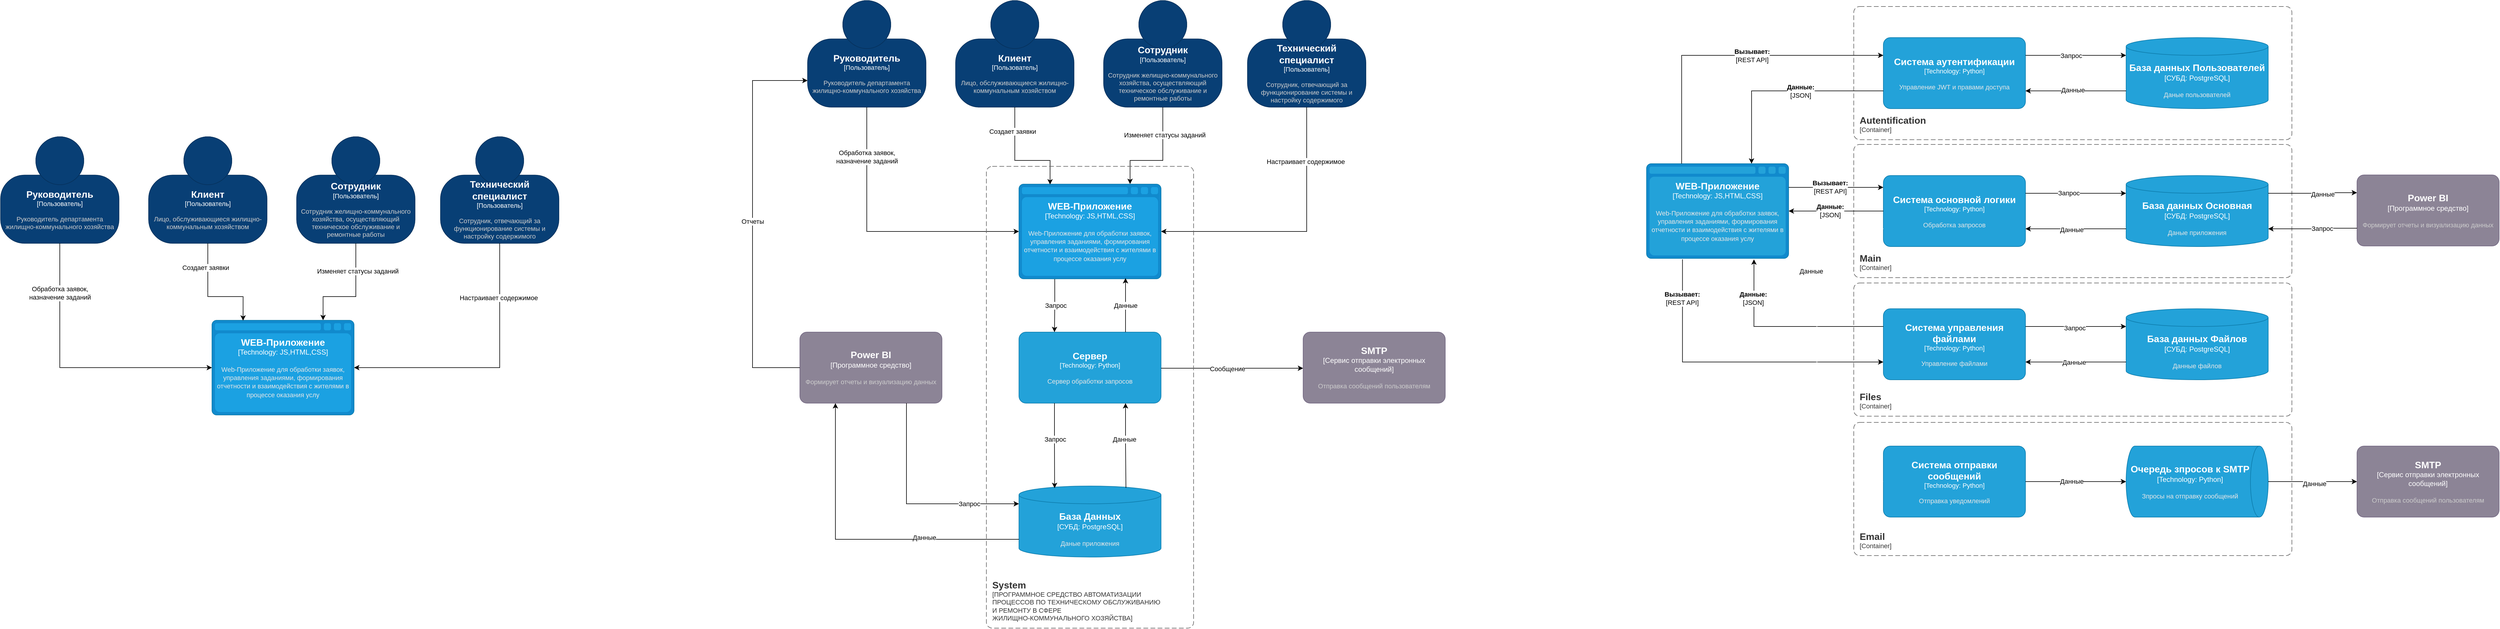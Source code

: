 <mxfile version="28.1.2">
  <diagram name="Страница — 1" id="4g0dmURMCN4IupDgDNnq">
    <mxGraphModel dx="4274" dy="1873" grid="1" gridSize="10" guides="1" tooltips="1" connect="1" arrows="1" fold="1" page="1" pageScale="1" pageWidth="827" pageHeight="1169" math="0" shadow="0">
      <root>
        <mxCell id="0" />
        <mxCell id="1" parent="0" />
        <mxCell id="97r_67RAFMuHjwdIxGZA-103" value="" style="group" parent="1" vertex="1" connectable="0">
          <mxGeometry x="1220" y="80" width="1440" height="927.5" as="geometry" />
        </mxCell>
        <object placeholders="1" c4Name="WEB-Приложение" c4Type="Technology" c4Technology="JS,HTML,CSS" c4Description="Web-Приложение для обработки заявок, управления заданиями, формирования отчетности и взаимодействия с жителями в процессе оказания услу" label="&lt;font style=&quot;font-size: 16px&quot;&gt;&lt;b&gt;%c4Name%&lt;/b&gt;&lt;/font&gt;&lt;div&gt;[%c4Type%:&amp;nbsp;%c4Technology%]&lt;/div&gt;&lt;br&gt;&lt;div&gt;&lt;font style=&quot;font-size: 11px&quot;&gt;&lt;font color=&quot;#E6E6E6&quot;&gt;%c4Description%&lt;/font&gt;&lt;/div&gt;" id="97r_67RAFMuHjwdIxGZA-47">
          <mxCell style="shape=mxgraph.c4.webBrowserContainer2;whiteSpace=wrap;html=1;boundedLbl=1;rounded=0;labelBackgroundColor=none;strokeColor=#118ACD;fillColor=#23A2D9;strokeColor=#118ACD;strokeColor2=#0E7DAD;fontSize=12;fontColor=#ffffff;align=center;metaEdit=1;points=[[0.5,0,0],[1,0.25,0],[1,0.5,0],[1,0.75,0],[0.5,1,0],[0,0.75,0],[0,0.5,0],[0,0.25,0]];resizable=0;" parent="97r_67RAFMuHjwdIxGZA-103" vertex="1">
            <mxGeometry y="265.5" width="240" height="160" as="geometry" />
          </mxCell>
        </object>
        <object placeholders="1" c4Name="База данных Пользователей" c4Type="СУБД" c4Technology="PostgreSQL" c4Description="Даные пользователей" label="&lt;font style=&quot;font-size: 16px&quot;&gt;&lt;b&gt;%c4Name%&lt;/b&gt;&lt;/font&gt;&lt;div&gt;[%c4Type%:&amp;nbsp;%c4Technology%]&lt;/div&gt;&lt;br&gt;&lt;div&gt;&lt;font style=&quot;font-size: 11px&quot;&gt;&lt;font color=&quot;#E6E6E6&quot;&gt;%c4Description%&lt;/font&gt;&lt;/div&gt;" id="97r_67RAFMuHjwdIxGZA-48">
          <mxCell style="shape=cylinder3;size=15;whiteSpace=wrap;html=1;boundedLbl=1;rounded=0;labelBackgroundColor=none;fillColor=#23A2D9;fontSize=12;fontColor=#ffffff;align=center;strokeColor=#0E7DAD;metaEdit=1;points=[[0.5,0,0],[1,0.25,0],[1,0.5,0],[1,0.75,0],[0.5,1,0],[0,0.75,0],[0,0.5,0],[0,0.25,0]];resizable=0;" parent="97r_67RAFMuHjwdIxGZA-103" vertex="1">
            <mxGeometry x="810" y="52.5" width="240" height="120" as="geometry" />
          </mxCell>
        </object>
        <object placeholders="1" c4Name="База данных Основная" c4Type="СУБД" c4Technology="PostgreSQL" c4Description="Даные приложения" label="&lt;font style=&quot;font-size: 16px&quot;&gt;&lt;b&gt;%c4Name%&lt;/b&gt;&lt;/font&gt;&lt;div&gt;[%c4Type%:&amp;nbsp;%c4Technology%]&lt;/div&gt;&lt;br&gt;&lt;div&gt;&lt;font style=&quot;font-size: 11px&quot;&gt;&lt;font color=&quot;#E6E6E6&quot;&gt;%c4Description%&lt;/font&gt;&lt;/div&gt;" id="97r_67RAFMuHjwdIxGZA-49">
          <mxCell style="shape=cylinder3;size=15;whiteSpace=wrap;html=1;boundedLbl=1;rounded=0;labelBackgroundColor=none;fillColor=#23A2D9;fontSize=12;fontColor=#ffffff;align=center;strokeColor=#0E7DAD;metaEdit=1;points=[[0.5,0,0],[1,0.25,0],[1,0.5,0],[1,0.75,0],[0.5,1,0],[0,0.75,0],[0,0.5,0],[0,0.25,0]];resizable=0;" parent="97r_67RAFMuHjwdIxGZA-103" vertex="1">
            <mxGeometry x="810" y="285.5" width="240" height="120" as="geometry" />
          </mxCell>
        </object>
        <object placeholders="1" c4Name="База данных Файлов" c4Type="СУБД" c4Technology="PostgreSQL" c4Description="Данные файлов" label="&lt;font style=&quot;font-size: 16px&quot;&gt;&lt;b&gt;%c4Name%&lt;/b&gt;&lt;/font&gt;&lt;div&gt;[%c4Type%:&amp;nbsp;%c4Technology%]&lt;/div&gt;&lt;br&gt;&lt;div&gt;&lt;font style=&quot;font-size: 11px&quot;&gt;&lt;font color=&quot;#E6E6E6&quot;&gt;%c4Description%&lt;/font&gt;&lt;/div&gt;" id="97r_67RAFMuHjwdIxGZA-50">
          <mxCell style="shape=cylinder3;size=15;whiteSpace=wrap;html=1;boundedLbl=1;rounded=0;labelBackgroundColor=none;fillColor=#23A2D9;fontSize=12;fontColor=#ffffff;align=center;strokeColor=#0E7DAD;metaEdit=1;points=[[0.5,0,0],[1,0.25,0],[1,0.5,0],[1,0.75,0],[0.5,1,0],[0,0.75,0],[0,0.5,0],[0,0.25,0]];resizable=0;" parent="97r_67RAFMuHjwdIxGZA-103" vertex="1">
            <mxGeometry x="810" y="510.5" width="240" height="120" as="geometry" />
          </mxCell>
        </object>
        <object placeholders="1" c4Name="Система основной логики" c4Type="Technology" c4Technology="Python" c4Description="Обработка запросов" label="&lt;font style=&quot;font-size: 16px&quot;&gt;&lt;b&gt;%c4Name%&lt;/b&gt;&lt;/font&gt;&lt;div&gt;[%c4Type%: %c4Technology%]&lt;/div&gt;&lt;br&gt;&lt;div&gt;&lt;font style=&quot;font-size: 11px&quot;&gt;&lt;font color=&quot;#E6E6E6&quot;&gt;%c4Description%&lt;/font&gt;&lt;/div&gt;" id="97r_67RAFMuHjwdIxGZA-51">
          <mxCell style="rounded=1;whiteSpace=wrap;html=1;fontSize=11;labelBackgroundColor=none;fillColor=#23A2D9;fontColor=#ffffff;align=center;arcSize=10;strokeColor=#0E7DAD;metaEdit=1;resizable=0;points=[[0.25,0,0],[0.5,0,0],[0.75,0,0],[1,0.25,0],[1,0.5,0],[1,0.75,0],[0.75,1,0],[0.5,1,0],[0.25,1,0],[0,0.75,0],[0,0.5,0],[0,0.25,0]];" parent="97r_67RAFMuHjwdIxGZA-103" vertex="1">
            <mxGeometry x="400" y="285.5" width="240" height="120" as="geometry" />
          </mxCell>
        </object>
        <object placeholders="1" c4Name="Система отправки сообщений" c4Type="Technology" c4Technology="Python" c4Description="Отправка уведомлений" label="&lt;font style=&quot;font-size: 16px&quot;&gt;&lt;b&gt;%c4Name%&lt;/b&gt;&lt;/font&gt;&lt;div&gt;[%c4Type%: %c4Technology%]&lt;/div&gt;&lt;br&gt;&lt;div&gt;&lt;font style=&quot;font-size: 11px&quot;&gt;&lt;font color=&quot;#E6E6E6&quot;&gt;%c4Description%&lt;/font&gt;&lt;/div&gt;" id="97r_67RAFMuHjwdIxGZA-52">
          <mxCell style="rounded=1;whiteSpace=wrap;html=1;fontSize=11;labelBackgroundColor=none;fillColor=#23A2D9;fontColor=#ffffff;align=center;arcSize=10;strokeColor=#0E7DAD;metaEdit=1;resizable=0;points=[[0.25,0,0],[0.5,0,0],[0.75,0,0],[1,0.25,0],[1,0.5,0],[1,0.75,0],[0.75,1,0],[0.5,1,0],[0.25,1,0],[0,0.75,0],[0,0.5,0],[0,0.25,0]];" parent="97r_67RAFMuHjwdIxGZA-103" vertex="1">
            <mxGeometry x="400" y="742.5" width="240" height="120" as="geometry" />
          </mxCell>
        </object>
        <object placeholders="1" c4Name="Система аутентификации" c4Type="Technology" c4Technology="Python" c4Description="Управление JWT и правами доступа" label="&lt;font style=&quot;font-size: 16px&quot;&gt;&lt;b&gt;%c4Name%&lt;/b&gt;&lt;/font&gt;&lt;div&gt;[%c4Type%: %c4Technology%]&lt;/div&gt;&lt;br&gt;&lt;div&gt;&lt;font style=&quot;font-size: 11px&quot;&gt;&lt;font color=&quot;#E6E6E6&quot;&gt;%c4Description%&lt;/font&gt;&lt;/div&gt;" id="97r_67RAFMuHjwdIxGZA-53">
          <mxCell style="rounded=1;whiteSpace=wrap;html=1;fontSize=11;labelBackgroundColor=none;fillColor=#23A2D9;fontColor=#ffffff;align=center;arcSize=10;strokeColor=#0E7DAD;metaEdit=1;resizable=0;points=[[0.25,0,0],[0.5,0,0],[0.75,0,0],[1,0.25,0],[1,0.5,0],[1,0.75,0],[0.75,1,0],[0.5,1,0],[0.25,1,0],[0,0.75,0],[0,0.5,0],[0,0.25,0]];" parent="97r_67RAFMuHjwdIxGZA-103" vertex="1">
            <mxGeometry x="400" y="52.5" width="240" height="120" as="geometry" />
          </mxCell>
        </object>
        <object placeholders="1" c4Name="Система управления файлами" c4Type="Technology" c4Technology="Python" c4Description="Управление файлами" label="&lt;font style=&quot;font-size: 16px&quot;&gt;&lt;b&gt;%c4Name%&lt;/b&gt;&lt;/font&gt;&lt;div&gt;[%c4Type%: %c4Technology%]&lt;/div&gt;&lt;br&gt;&lt;div&gt;&lt;font style=&quot;font-size: 11px&quot;&gt;&lt;font color=&quot;#E6E6E6&quot;&gt;%c4Description%&lt;/font&gt;&lt;/div&gt;" id="97r_67RAFMuHjwdIxGZA-54">
          <mxCell style="rounded=1;whiteSpace=wrap;html=1;fontSize=11;labelBackgroundColor=none;fillColor=#23A2D9;fontColor=#ffffff;align=center;arcSize=10;strokeColor=#0E7DAD;metaEdit=1;resizable=0;points=[[0.25,0,0],[0.5,0,0],[0.75,0,0],[1,0.25,0],[1,0.5,0],[1,0.75,0],[0.75,1,0],[0.5,1,0],[0.25,1,0],[0,0.75,0],[0,0.5,0],[0,0.25,0]];" parent="97r_67RAFMuHjwdIxGZA-103" vertex="1">
            <mxGeometry x="400" y="510.5" width="240" height="120" as="geometry" />
          </mxCell>
        </object>
        <object placeholders="1" c4Name="Очередь зпросов к SMTP" c4Type="Technology" c4Technology="Python" c4Description="Зпросы на отправку сообщений" label="&lt;font style=&quot;font-size: 16px&quot;&gt;&lt;b&gt;%c4Name%&lt;/b&gt;&lt;/font&gt;&lt;div&gt;[%c4Type%:&amp;nbsp;%c4Technology%]&lt;/div&gt;&lt;br&gt;&lt;div&gt;&lt;font style=&quot;font-size: 11px&quot;&gt;&lt;font color=&quot;#E6E6E6&quot;&gt;%c4Description%&lt;/font&gt;&lt;/div&gt;" id="97r_67RAFMuHjwdIxGZA-55">
          <mxCell style="shape=cylinder3;size=15;direction=south;whiteSpace=wrap;html=1;boundedLbl=1;rounded=0;labelBackgroundColor=none;fillColor=#23A2D9;fontSize=12;fontColor=#ffffff;align=center;strokeColor=#0E7DAD;metaEdit=1;points=[[0.5,0,0],[1,0.25,0],[1,0.5,0],[1,0.75,0],[0.5,1,0],[0,0.75,0],[0,0.5,0],[0,0.25,0]];resizable=0;" parent="97r_67RAFMuHjwdIxGZA-103" vertex="1">
            <mxGeometry x="810" y="742.5" width="240" height="120" as="geometry" />
          </mxCell>
        </object>
        <object placeholders="1" c4Name="SMTP" c4Type="Сервис отправки электронных сообщений" c4Description="Отправка сообщений пользователям" label="&lt;font style=&quot;font-size: 16px&quot;&gt;&lt;b&gt;%c4Name%&lt;/b&gt;&lt;/font&gt;&lt;div&gt;[%c4Type%]&lt;/div&gt;&lt;br&gt;&lt;div&gt;&lt;font style=&quot;font-size: 11px&quot;&gt;&lt;font color=&quot;#cccccc&quot;&gt;%c4Description%&lt;/font&gt;&lt;/div&gt;" id="97r_67RAFMuHjwdIxGZA-56">
          <mxCell style="rounded=1;whiteSpace=wrap;html=1;labelBackgroundColor=none;fillColor=#8C8496;fontColor=#ffffff;align=center;arcSize=10;strokeColor=#736782;metaEdit=1;resizable=0;points=[[0.25,0,0],[0.5,0,0],[0.75,0,0],[1,0.25,0],[1,0.5,0],[1,0.75,0],[0.75,1,0],[0.5,1,0],[0.25,1,0],[0,0.75,0],[0,0.5,0],[0,0.25,0]];" parent="97r_67RAFMuHjwdIxGZA-103" vertex="1">
            <mxGeometry x="1200" y="742.5" width="240" height="120" as="geometry" />
          </mxCell>
        </object>
        <object placeholders="1" c4Name="Autentification" c4Type="ContainerScopeBoundary" c4Application="Container" label="&lt;font style=&quot;font-size: 16px&quot;&gt;&lt;b&gt;&lt;div style=&quot;text-align: left&quot;&gt;%c4Name%&lt;/div&gt;&lt;/b&gt;&lt;/font&gt;&lt;div style=&quot;text-align: left&quot;&gt;[%c4Application%]&lt;/div&gt;" id="97r_67RAFMuHjwdIxGZA-57">
          <mxCell style="rounded=1;fontSize=11;whiteSpace=wrap;html=1;dashed=1;arcSize=20;fillColor=none;strokeColor=#666666;fontColor=#333333;labelBackgroundColor=none;align=left;verticalAlign=bottom;labelBorderColor=none;spacingTop=0;spacing=10;dashPattern=8 4;metaEdit=1;rotatable=0;perimeter=rectanglePerimeter;noLabel=0;labelPadding=0;allowArrows=0;connectable=0;expand=0;recursiveResize=0;editable=1;pointerEvents=0;absoluteArcSize=1;points=[[0.25,0,0],[0.5,0,0],[0.75,0,0],[1,0.25,0],[1,0.5,0],[1,0.75,0],[0.75,1,0],[0.5,1,0],[0.25,1,0],[0,0.75,0],[0,0.5,0],[0,0.25,0]];" parent="97r_67RAFMuHjwdIxGZA-103" vertex="1">
            <mxGeometry x="350" width="740" height="225" as="geometry" />
          </mxCell>
        </object>
        <object placeholders="1" c4Name="Main" c4Type="ContainerScopeBoundary" c4Application="Container" label="&lt;font style=&quot;font-size: 16px&quot;&gt;&lt;b&gt;&lt;div style=&quot;text-align: left&quot;&gt;%c4Name%&lt;/div&gt;&lt;/b&gt;&lt;/font&gt;&lt;div style=&quot;text-align: left&quot;&gt;[%c4Application%]&lt;/div&gt;" id="97r_67RAFMuHjwdIxGZA-58">
          <mxCell style="rounded=1;fontSize=11;whiteSpace=wrap;html=1;dashed=1;arcSize=20;fillColor=none;strokeColor=#666666;fontColor=#333333;labelBackgroundColor=none;align=left;verticalAlign=bottom;labelBorderColor=none;spacingTop=0;spacing=10;dashPattern=8 4;metaEdit=1;rotatable=0;perimeter=rectanglePerimeter;noLabel=0;labelPadding=0;allowArrows=0;connectable=0;expand=0;recursiveResize=0;editable=1;pointerEvents=0;absoluteArcSize=1;points=[[0.25,0,0],[0.5,0,0],[0.75,0,0],[1,0.25,0],[1,0.5,0],[1,0.75,0],[0.75,1,0],[0.5,1,0],[0.25,1,0],[0,0.75,0],[0,0.5,0],[0,0.25,0]];" parent="97r_67RAFMuHjwdIxGZA-103" vertex="1">
            <mxGeometry x="350" y="233" width="740" height="225" as="geometry" />
          </mxCell>
        </object>
        <object placeholders="1" c4Name="Files" c4Type="ContainerScopeBoundary" c4Application="Container" label="&lt;font style=&quot;font-size: 16px&quot;&gt;&lt;b&gt;&lt;div style=&quot;text-align: left&quot;&gt;%c4Name%&lt;/div&gt;&lt;/b&gt;&lt;/font&gt;&lt;div style=&quot;text-align: left&quot;&gt;[%c4Application%]&lt;/div&gt;" id="97r_67RAFMuHjwdIxGZA-59">
          <mxCell style="rounded=1;fontSize=11;whiteSpace=wrap;html=1;dashed=1;arcSize=20;fillColor=none;strokeColor=#666666;fontColor=#333333;labelBackgroundColor=none;align=left;verticalAlign=bottom;labelBorderColor=none;spacingTop=0;spacing=10;dashPattern=8 4;metaEdit=1;rotatable=0;perimeter=rectanglePerimeter;noLabel=0;labelPadding=0;allowArrows=0;connectable=0;expand=0;recursiveResize=0;editable=1;pointerEvents=0;absoluteArcSize=1;points=[[0.25,0,0],[0.5,0,0],[0.75,0,0],[1,0.25,0],[1,0.5,0],[1,0.75,0],[0.75,1,0],[0.5,1,0],[0.25,1,0],[0,0.75,0],[0,0.5,0],[0,0.25,0]];" parent="97r_67RAFMuHjwdIxGZA-103" vertex="1">
            <mxGeometry x="350" y="467" width="740" height="225" as="geometry" />
          </mxCell>
        </object>
        <object placeholders="1" c4Name="Email" c4Type="ContainerScopeBoundary" c4Application="Container" label="&lt;font style=&quot;font-size: 16px&quot;&gt;&lt;b&gt;&lt;div style=&quot;text-align: left&quot;&gt;%c4Name%&lt;/div&gt;&lt;/b&gt;&lt;/font&gt;&lt;div style=&quot;text-align: left&quot;&gt;[%c4Application%]&lt;/div&gt;" id="97r_67RAFMuHjwdIxGZA-60">
          <mxCell style="rounded=1;fontSize=11;whiteSpace=wrap;html=1;dashed=1;arcSize=20;fillColor=none;strokeColor=#666666;fontColor=#333333;labelBackgroundColor=none;align=left;verticalAlign=bottom;labelBorderColor=none;spacingTop=0;spacing=10;dashPattern=8 4;metaEdit=1;rotatable=0;perimeter=rectanglePerimeter;noLabel=0;labelPadding=0;allowArrows=0;connectable=0;expand=0;recursiveResize=0;editable=1;pointerEvents=0;absoluteArcSize=1;points=[[0.25,0,0],[0.5,0,0],[0.75,0,0],[1,0.25,0],[1,0.5,0],[1,0.75,0],[0.75,1,0],[0.5,1,0],[0.25,1,0],[0,0.75,0],[0,0.5,0],[0,0.25,0]];" parent="97r_67RAFMuHjwdIxGZA-103" vertex="1">
            <mxGeometry x="350" y="702.5" width="740" height="225" as="geometry" />
          </mxCell>
        </object>
        <mxCell id="97r_67RAFMuHjwdIxGZA-61" style="edgeStyle=orthogonalEdgeStyle;rounded=0;orthogonalLoop=1;jettySize=auto;html=1;exitX=0.247;exitY=0;exitDx=0;exitDy=0;exitPerimeter=0;entryX=0;entryY=0.25;entryDx=0;entryDy=0;entryPerimeter=0;" parent="97r_67RAFMuHjwdIxGZA-103" source="97r_67RAFMuHjwdIxGZA-47" target="97r_67RAFMuHjwdIxGZA-53" edge="1">
          <mxGeometry relative="1" as="geometry" />
        </mxCell>
        <mxCell id="97r_67RAFMuHjwdIxGZA-85" value="&lt;b&gt;Вызывает:&lt;/b&gt;&lt;br&gt;[REST API]" style="edgeLabel;html=1;align=center;verticalAlign=middle;resizable=0;points=[];" parent="97r_67RAFMuHjwdIxGZA-61" vertex="1" connectable="0">
          <mxGeometry x="0.152" relative="1" as="geometry">
            <mxPoint as="offset" />
          </mxGeometry>
        </mxCell>
        <mxCell id="97r_67RAFMuHjwdIxGZA-62" style="edgeStyle=orthogonalEdgeStyle;rounded=0;orthogonalLoop=1;jettySize=auto;html=1;exitX=1;exitY=0.25;exitDx=0;exitDy=0;exitPerimeter=0;entryX=0;entryY=0.25;entryDx=0;entryDy=0;entryPerimeter=0;" parent="97r_67RAFMuHjwdIxGZA-103" source="97r_67RAFMuHjwdIxGZA-53" target="97r_67RAFMuHjwdIxGZA-48" edge="1">
          <mxGeometry relative="1" as="geometry" />
        </mxCell>
        <mxCell id="97r_67RAFMuHjwdIxGZA-92" value="Запрос" style="edgeLabel;html=1;align=center;verticalAlign=middle;resizable=0;points=[];" parent="97r_67RAFMuHjwdIxGZA-62" vertex="1" connectable="0">
          <mxGeometry x="-0.102" relative="1" as="geometry">
            <mxPoint as="offset" />
          </mxGeometry>
        </mxCell>
        <mxCell id="97r_67RAFMuHjwdIxGZA-63" style="edgeStyle=orthogonalEdgeStyle;rounded=0;orthogonalLoop=1;jettySize=auto;html=1;exitX=0;exitY=0.75;exitDx=0;exitDy=0;exitPerimeter=0;entryX=1;entryY=0.75;entryDx=0;entryDy=0;entryPerimeter=0;" parent="97r_67RAFMuHjwdIxGZA-103" source="97r_67RAFMuHjwdIxGZA-48" target="97r_67RAFMuHjwdIxGZA-53" edge="1">
          <mxGeometry relative="1" as="geometry" />
        </mxCell>
        <mxCell id="97r_67RAFMuHjwdIxGZA-93" value="Данные" style="edgeLabel;html=1;align=center;verticalAlign=middle;resizable=0;points=[];" parent="97r_67RAFMuHjwdIxGZA-63" vertex="1" connectable="0">
          <mxGeometry x="0.059" y="-2" relative="1" as="geometry">
            <mxPoint as="offset" />
          </mxGeometry>
        </mxCell>
        <mxCell id="97r_67RAFMuHjwdIxGZA-64" style="edgeStyle=orthogonalEdgeStyle;rounded=0;orthogonalLoop=1;jettySize=auto;html=1;exitX=1;exitY=0.25;exitDx=0;exitDy=0;exitPerimeter=0;entryX=0;entryY=0.25;entryDx=0;entryDy=0;entryPerimeter=0;" parent="97r_67RAFMuHjwdIxGZA-103" source="97r_67RAFMuHjwdIxGZA-51" target="97r_67RAFMuHjwdIxGZA-49" edge="1">
          <mxGeometry relative="1" as="geometry" />
        </mxCell>
        <mxCell id="97r_67RAFMuHjwdIxGZA-94" value="Запрос" style="edgeLabel;html=1;align=center;verticalAlign=middle;resizable=0;points=[];" parent="97r_67RAFMuHjwdIxGZA-64" vertex="1" connectable="0">
          <mxGeometry x="-0.143" y="1" relative="1" as="geometry">
            <mxPoint as="offset" />
          </mxGeometry>
        </mxCell>
        <mxCell id="97r_67RAFMuHjwdIxGZA-65" style="edgeStyle=orthogonalEdgeStyle;rounded=0;orthogonalLoop=1;jettySize=auto;html=1;exitX=0;exitY=0.75;exitDx=0;exitDy=0;exitPerimeter=0;entryX=1;entryY=0.75;entryDx=0;entryDy=0;entryPerimeter=0;" parent="97r_67RAFMuHjwdIxGZA-103" source="97r_67RAFMuHjwdIxGZA-49" target="97r_67RAFMuHjwdIxGZA-51" edge="1">
          <mxGeometry relative="1" as="geometry" />
        </mxCell>
        <mxCell id="97r_67RAFMuHjwdIxGZA-95" value="Данные" style="edgeLabel;html=1;align=center;verticalAlign=middle;resizable=0;points=[];" parent="97r_67RAFMuHjwdIxGZA-65" vertex="1" connectable="0">
          <mxGeometry x="0.087" y="1" relative="1" as="geometry">
            <mxPoint as="offset" />
          </mxGeometry>
        </mxCell>
        <mxCell id="97r_67RAFMuHjwdIxGZA-66" style="edgeStyle=orthogonalEdgeStyle;rounded=0;orthogonalLoop=1;jettySize=auto;html=1;exitX=1;exitY=0.25;exitDx=0;exitDy=0;exitPerimeter=0;entryX=0;entryY=0.25;entryDx=0;entryDy=0;entryPerimeter=0;" parent="97r_67RAFMuHjwdIxGZA-103" source="97r_67RAFMuHjwdIxGZA-54" target="97r_67RAFMuHjwdIxGZA-50" edge="1">
          <mxGeometry relative="1" as="geometry" />
        </mxCell>
        <mxCell id="97r_67RAFMuHjwdIxGZA-96" value="Запрос" style="edgeLabel;html=1;align=center;verticalAlign=middle;resizable=0;points=[];" parent="97r_67RAFMuHjwdIxGZA-66" vertex="1" connectable="0">
          <mxGeometry x="-0.031" y="-2" relative="1" as="geometry">
            <mxPoint as="offset" />
          </mxGeometry>
        </mxCell>
        <mxCell id="97r_67RAFMuHjwdIxGZA-67" style="edgeStyle=orthogonalEdgeStyle;rounded=0;orthogonalLoop=1;jettySize=auto;html=1;exitX=0;exitY=0.75;exitDx=0;exitDy=0;exitPerimeter=0;entryX=1;entryY=0.75;entryDx=0;entryDy=0;entryPerimeter=0;" parent="97r_67RAFMuHjwdIxGZA-103" source="97r_67RAFMuHjwdIxGZA-50" target="97r_67RAFMuHjwdIxGZA-54" edge="1">
          <mxGeometry relative="1" as="geometry" />
        </mxCell>
        <mxCell id="97r_67RAFMuHjwdIxGZA-97" value="Данные" style="edgeLabel;html=1;align=center;verticalAlign=middle;resizable=0;points=[];" parent="97r_67RAFMuHjwdIxGZA-67" vertex="1" connectable="0">
          <mxGeometry x="0.04" relative="1" as="geometry">
            <mxPoint as="offset" />
          </mxGeometry>
        </mxCell>
        <mxCell id="97r_67RAFMuHjwdIxGZA-71" style="edgeStyle=orthogonalEdgeStyle;rounded=0;orthogonalLoop=1;jettySize=auto;html=1;exitX=1;exitY=0.5;exitDx=0;exitDy=0;exitPerimeter=0;entryX=0.5;entryY=1;entryDx=0;entryDy=0;entryPerimeter=0;" parent="97r_67RAFMuHjwdIxGZA-103" source="97r_67RAFMuHjwdIxGZA-52" target="97r_67RAFMuHjwdIxGZA-55" edge="1">
          <mxGeometry relative="1" as="geometry" />
        </mxCell>
        <mxCell id="97r_67RAFMuHjwdIxGZA-99" value="Данные" style="edgeLabel;html=1;align=center;verticalAlign=middle;resizable=0;points=[];" parent="97r_67RAFMuHjwdIxGZA-71" vertex="1" connectable="0">
          <mxGeometry x="-0.081" y="1" relative="1" as="geometry">
            <mxPoint as="offset" />
          </mxGeometry>
        </mxCell>
        <mxCell id="97r_67RAFMuHjwdIxGZA-72" style="edgeStyle=orthogonalEdgeStyle;rounded=0;orthogonalLoop=1;jettySize=auto;html=1;exitX=0.5;exitY=0;exitDx=0;exitDy=0;exitPerimeter=0;entryX=0;entryY=0.5;entryDx=0;entryDy=0;entryPerimeter=0;" parent="97r_67RAFMuHjwdIxGZA-103" source="97r_67RAFMuHjwdIxGZA-55" target="97r_67RAFMuHjwdIxGZA-56" edge="1">
          <mxGeometry relative="1" as="geometry" />
        </mxCell>
        <mxCell id="97r_67RAFMuHjwdIxGZA-100" value="Данные" style="edgeLabel;html=1;align=center;verticalAlign=middle;resizable=0;points=[];" parent="97r_67RAFMuHjwdIxGZA-72" vertex="1" connectable="0">
          <mxGeometry x="0.042" y="-3" relative="1" as="geometry">
            <mxPoint as="offset" />
          </mxGeometry>
        </mxCell>
        <mxCell id="97r_67RAFMuHjwdIxGZA-73" style="edgeStyle=orthogonalEdgeStyle;rounded=0;orthogonalLoop=1;jettySize=auto;html=1;exitX=0;exitY=0.75;exitDx=0;exitDy=0;exitPerimeter=0;entryX=0.739;entryY=0;entryDx=0;entryDy=0;entryPerimeter=0;" parent="97r_67RAFMuHjwdIxGZA-103" source="97r_67RAFMuHjwdIxGZA-53" target="97r_67RAFMuHjwdIxGZA-47" edge="1">
          <mxGeometry relative="1" as="geometry" />
        </mxCell>
        <mxCell id="97r_67RAFMuHjwdIxGZA-74" style="edgeStyle=orthogonalEdgeStyle;rounded=0;orthogonalLoop=1;jettySize=auto;html=1;exitX=1;exitY=0.25;exitDx=0;exitDy=0;exitPerimeter=0;" parent="97r_67RAFMuHjwdIxGZA-103" source="97r_67RAFMuHjwdIxGZA-47" edge="1">
          <mxGeometry relative="1" as="geometry">
            <mxPoint x="400" y="305.5" as="targetPoint" />
          </mxGeometry>
        </mxCell>
        <mxCell id="97r_67RAFMuHjwdIxGZA-75" style="edgeStyle=orthogonalEdgeStyle;rounded=0;orthogonalLoop=1;jettySize=auto;html=1;exitX=1;exitY=0.5;exitDx=0;exitDy=0;exitPerimeter=0;entryX=0;entryY=0.5;entryDx=0;entryDy=0;entryPerimeter=0;startArrow=classic;startFill=1;endArrow=none;endFill=0;" parent="97r_67RAFMuHjwdIxGZA-103" source="97r_67RAFMuHjwdIxGZA-47" target="97r_67RAFMuHjwdIxGZA-51" edge="1">
          <mxGeometry relative="1" as="geometry" />
        </mxCell>
        <mxCell id="97r_67RAFMuHjwdIxGZA-76" style="edgeStyle=orthogonalEdgeStyle;rounded=0;orthogonalLoop=1;jettySize=auto;html=1;exitX=0;exitY=0.25;exitDx=0;exitDy=0;exitPerimeter=0;entryX=0.756;entryY=1.01;entryDx=0;entryDy=0;entryPerimeter=0;" parent="97r_67RAFMuHjwdIxGZA-103" source="97r_67RAFMuHjwdIxGZA-54" target="97r_67RAFMuHjwdIxGZA-47" edge="1">
          <mxGeometry relative="1" as="geometry" />
        </mxCell>
        <mxCell id="97r_67RAFMuHjwdIxGZA-77" style="edgeStyle=orthogonalEdgeStyle;rounded=0;orthogonalLoop=1;jettySize=auto;html=1;exitX=0;exitY=0.75;exitDx=0;exitDy=0;exitPerimeter=0;entryX=0.253;entryY=1.01;entryDx=0;entryDy=0;entryPerimeter=0;startArrow=classic;startFill=1;endArrow=none;endFill=0;" parent="97r_67RAFMuHjwdIxGZA-103" source="97r_67RAFMuHjwdIxGZA-54" target="97r_67RAFMuHjwdIxGZA-47" edge="1">
          <mxGeometry relative="1" as="geometry" />
        </mxCell>
        <object placeholders="1" c4Type="Relationship" id="97r_67RAFMuHjwdIxGZA-79">
          <mxCell style="endArrow=classic;html=1;fontSize=10;fontColor=#404040;strokeWidth=1;endFill=1;strokeColor=#FFFFFF;elbow=vertical;metaEdit=1;endSize=6;startSize=5;jumpStyle=arc;jumpSize=16;rounded=0;edgeStyle=orthogonalEdgeStyle;shadow=0;exitX=0;exitY=0.75;exitDx=0;exitDy=0;exitPerimeter=0;entryX=0;entryY=0.5;entryDx=0;entryDy=0;entryPerimeter=0;" parent="97r_67RAFMuHjwdIxGZA-103" source="97r_67RAFMuHjwdIxGZA-51" target="97r_67RAFMuHjwdIxGZA-52" edge="1">
            <mxGeometry width="240" relative="1" as="geometry">
              <mxPoint x="190" y="412.5" as="sourcePoint" />
              <mxPoint x="310" y="632.5" as="targetPoint" />
              <Array as="points">
                <mxPoint x="280" y="375.5" />
                <mxPoint x="280" y="802.5" />
              </Array>
            </mxGeometry>
          </mxCell>
        </object>
        <mxCell id="97r_67RAFMuHjwdIxGZA-98" value="Данные" style="edgeLabel;html=1;align=center;verticalAlign=middle;resizable=0;points=[];" parent="97r_67RAFMuHjwdIxGZA-79" vertex="1" connectable="0">
          <mxGeometry x="-0.427" y="-2" relative="1" as="geometry">
            <mxPoint as="offset" />
          </mxGeometry>
        </mxCell>
        <object placeholders="1" c4Name="Power BI" c4Type="Программное средство" c4Description="Формирует отчеты и визуализацию данных" label="&lt;font style=&quot;font-size: 16px&quot;&gt;&lt;b&gt;%c4Name%&lt;/b&gt;&lt;/font&gt;&lt;div&gt;[%c4Type%]&lt;/div&gt;&lt;br&gt;&lt;div&gt;&lt;font style=&quot;font-size: 11px&quot;&gt;&lt;font color=&quot;#cccccc&quot;&gt;%c4Description%&lt;/font&gt;&lt;/div&gt;" id="97r_67RAFMuHjwdIxGZA-80">
          <mxCell style="rounded=1;whiteSpace=wrap;html=1;labelBackgroundColor=none;fillColor=#8C8496;fontColor=#ffffff;align=center;arcSize=10;strokeColor=#736782;metaEdit=1;resizable=0;points=[[0.25,0,0],[0.5,0,0],[0.75,0,0],[1,0.25,0],[1,0.5,0],[1,0.75,0],[0.75,1,0],[0.5,1,0],[0.25,1,0],[0,0.75,0],[0,0.5,0],[0,0.25,0]];" parent="97r_67RAFMuHjwdIxGZA-103" vertex="1">
            <mxGeometry x="1200" y="284.5" width="240" height="120" as="geometry" />
          </mxCell>
        </object>
        <mxCell id="97r_67RAFMuHjwdIxGZA-81" style="edgeStyle=orthogonalEdgeStyle;rounded=0;orthogonalLoop=1;jettySize=auto;html=1;exitX=1;exitY=0.25;exitDx=0;exitDy=0;exitPerimeter=0;entryX=0;entryY=0.25;entryDx=0;entryDy=0;entryPerimeter=0;" parent="97r_67RAFMuHjwdIxGZA-103" source="97r_67RAFMuHjwdIxGZA-49" target="97r_67RAFMuHjwdIxGZA-80" edge="1">
          <mxGeometry relative="1" as="geometry" />
        </mxCell>
        <mxCell id="97r_67RAFMuHjwdIxGZA-102" value="Данные" style="edgeLabel;html=1;align=center;verticalAlign=middle;resizable=0;points=[];" parent="97r_67RAFMuHjwdIxGZA-81" vertex="1" connectable="0">
          <mxGeometry x="0.225" y="-2" relative="1" as="geometry">
            <mxPoint as="offset" />
          </mxGeometry>
        </mxCell>
        <mxCell id="97r_67RAFMuHjwdIxGZA-82" style="edgeStyle=orthogonalEdgeStyle;rounded=0;orthogonalLoop=1;jettySize=auto;html=1;exitX=0;exitY=0.75;exitDx=0;exitDy=0;exitPerimeter=0;entryX=1;entryY=0.75;entryDx=0;entryDy=0;entryPerimeter=0;" parent="97r_67RAFMuHjwdIxGZA-103" source="97r_67RAFMuHjwdIxGZA-80" target="97r_67RAFMuHjwdIxGZA-49" edge="1">
          <mxGeometry relative="1" as="geometry" />
        </mxCell>
        <mxCell id="97r_67RAFMuHjwdIxGZA-101" value="Запрос" style="edgeLabel;html=1;align=center;verticalAlign=middle;resizable=0;points=[];" parent="97r_67RAFMuHjwdIxGZA-82" vertex="1" connectable="0">
          <mxGeometry x="-0.21" relative="1" as="geometry">
            <mxPoint as="offset" />
          </mxGeometry>
        </mxCell>
        <mxCell id="97r_67RAFMuHjwdIxGZA-86" value="&lt;b&gt;Вызывает:&lt;/b&gt;&lt;br&gt;[REST API]" style="edgeLabel;html=1;align=center;verticalAlign=middle;resizable=0;points=[];" parent="97r_67RAFMuHjwdIxGZA-103" vertex="1" connectable="0">
          <mxGeometry x="310" y="304.5" as="geometry" />
        </mxCell>
        <mxCell id="97r_67RAFMuHjwdIxGZA-87" value="&lt;b&gt;Вызывает:&lt;/b&gt;&lt;br&gt;[REST API]" style="edgeLabel;html=1;align=center;verticalAlign=middle;resizable=0;points=[];" parent="97r_67RAFMuHjwdIxGZA-103" vertex="1" connectable="0">
          <mxGeometry x="60" y="492.5" as="geometry" />
        </mxCell>
        <mxCell id="97r_67RAFMuHjwdIxGZA-88" value="&lt;b&gt;Данные:&lt;/b&gt;&lt;br&gt;[JSON]" style="edgeLabel;html=1;align=center;verticalAlign=middle;resizable=0;points=[];" parent="97r_67RAFMuHjwdIxGZA-103" vertex="1" connectable="0">
          <mxGeometry x="260" y="142.5" as="geometry" />
        </mxCell>
        <mxCell id="97r_67RAFMuHjwdIxGZA-90" value="&lt;b&gt;Данные:&lt;/b&gt;&lt;br&gt;[JSON]" style="edgeLabel;html=1;align=center;verticalAlign=middle;resizable=0;points=[];" parent="97r_67RAFMuHjwdIxGZA-103" vertex="1" connectable="0">
          <mxGeometry x="310" y="344.5" as="geometry" />
        </mxCell>
        <mxCell id="97r_67RAFMuHjwdIxGZA-91" value="&lt;b&gt;Данные:&lt;/b&gt;&lt;br&gt;[JSON]" style="edgeLabel;html=1;align=center;verticalAlign=middle;resizable=0;points=[];" parent="97r_67RAFMuHjwdIxGZA-103" vertex="1" connectable="0">
          <mxGeometry x="180" y="492.5" as="geometry" />
        </mxCell>
        <mxCell id="97r_67RAFMuHjwdIxGZA-104" value="" style="group" parent="1" vertex="1" connectable="0">
          <mxGeometry x="-290" y="70" width="1170" height="1060" as="geometry" />
        </mxCell>
        <object placeholders="1" c4Name="Руководитель" c4Type="Пользователь" c4Description="Руководитель департамента жилищно-коммунального хозяйства" label="&lt;font style=&quot;font-size: 16px&quot;&gt;&lt;b&gt;%c4Name%&lt;/b&gt;&lt;/font&gt;&lt;div&gt;[%c4Type%]&lt;/div&gt;&lt;br&gt;&lt;div&gt;&lt;font style=&quot;font-size: 11px&quot;&gt;&lt;font color=&quot;#cccccc&quot;&gt;%c4Description%&lt;/font&gt;&lt;/div&gt;" id="97r_67RAFMuHjwdIxGZA-2">
          <mxCell style="html=1;fontSize=11;dashed=0;whiteSpace=wrap;fillColor=#083F75;strokeColor=#06315C;fontColor=#ffffff;shape=mxgraph.c4.person2;align=center;metaEdit=1;points=[[0.5,0,0],[1,0.5,0],[1,0.75,0],[0.75,1,0],[0.5,1,0],[0.25,1,0],[0,0.75,0],[0,0.5,0]];resizable=0;" parent="97r_67RAFMuHjwdIxGZA-104" vertex="1">
            <mxGeometry x="93" width="200" height="180" as="geometry" />
          </mxCell>
        </object>
        <object placeholders="1" c4Name="Технический &#xa;специалист" c4Type="Пользователь" c4Description="Сотрудник, отвечающий за функционирование системы и настройку содержимого" label="&lt;font style=&quot;font-size: 16px&quot;&gt;&lt;b&gt;%c4Name%&lt;/b&gt;&lt;/font&gt;&lt;div&gt;[%c4Type%]&lt;/div&gt;&lt;br&gt;&lt;div&gt;&lt;font style=&quot;font-size: 11px&quot;&gt;&lt;font color=&quot;#cccccc&quot;&gt;%c4Description%&lt;/font&gt;&lt;/div&gt;" id="97r_67RAFMuHjwdIxGZA-3">
          <mxCell style="html=1;fontSize=11;dashed=0;whiteSpace=wrap;fillColor=#083F75;strokeColor=#06315C;fontColor=#ffffff;shape=mxgraph.c4.person2;align=center;metaEdit=1;points=[[0.5,0,0],[1,0.5,0],[1,0.75,0],[0.75,1,0],[0.5,1,0],[0.25,1,0],[0,0.75,0],[0,0.5,0]];resizable=0;" parent="97r_67RAFMuHjwdIxGZA-104" vertex="1">
            <mxGeometry x="836" width="200" height="180" as="geometry" />
          </mxCell>
        </object>
        <object placeholders="1" c4Name="Сотрудник" c4Type="Пользователь" c4Description="Сотрудник желищно-коммунального хозяйства, осуществляющий техническое обслуживание и ремонтные работы " label="&lt;font style=&quot;font-size: 16px&quot;&gt;&lt;b&gt;%c4Name%&lt;/b&gt;&lt;/font&gt;&lt;div&gt;[%c4Type%]&lt;/div&gt;&lt;br&gt;&lt;div&gt;&lt;font style=&quot;font-size: 11px&quot;&gt;&lt;font color=&quot;#cccccc&quot;&gt;%c4Description%&lt;/font&gt;&lt;/div&gt;" id="97r_67RAFMuHjwdIxGZA-4">
          <mxCell style="html=1;fontSize=11;dashed=0;whiteSpace=wrap;fillColor=#083F75;strokeColor=#06315C;fontColor=#ffffff;shape=mxgraph.c4.person2;align=center;metaEdit=1;points=[[0.5,0,0],[1,0.5,0],[1,0.75,0],[0.75,1,0],[0.5,1,0],[0.25,1,0],[0,0.75,0],[0,0.5,0]];resizable=0;" parent="97r_67RAFMuHjwdIxGZA-104" vertex="1">
            <mxGeometry x="593" width="200" height="180" as="geometry" />
          </mxCell>
        </object>
        <object placeholders="1" c4Name="WEB-Приложение" c4Type="Technology" c4Technology="JS,HTML,CSS" c4Description="Web-Приложение для обработки заявок, управления заданиями, формирования отчетности и взаимодействия с жителями в процессе оказания услу" label="&lt;font style=&quot;font-size: 16px&quot;&gt;&lt;b&gt;%c4Name%&lt;/b&gt;&lt;/font&gt;&lt;div&gt;[%c4Type%:&amp;nbsp;%c4Technology%]&lt;/div&gt;&lt;br&gt;&lt;div&gt;&lt;font style=&quot;font-size: 11px&quot;&gt;&lt;font color=&quot;#E6E6E6&quot;&gt;%c4Description%&lt;/font&gt;&lt;/div&gt;" id="97r_67RAFMuHjwdIxGZA-6">
          <mxCell style="shape=mxgraph.c4.webBrowserContainer2;whiteSpace=wrap;html=1;boundedLbl=1;rounded=0;labelBackgroundColor=none;strokeColor=#006EAF;fillColor=#1ba1e2;strokeColor=#118ACD;strokeColor2=#0E7DAD;fontSize=12;fontColor=#ffffff;align=center;metaEdit=1;points=[[0.5,0,0],[1,0.25,0],[1,0.5,0],[1,0.75,0],[0.5,1,0],[0,0.75,0],[0,0.5,0],[0,0.25,0]];resizable=0;" parent="97r_67RAFMuHjwdIxGZA-104" vertex="1">
            <mxGeometry x="450" y="310" width="240" height="160" as="geometry" />
          </mxCell>
        </object>
        <object placeholders="1" c4Name="Клиент" c4Type="Пользователь" c4Description="Лицо, обслуживающиеся жилищно-коммунальным хозяйством" label="&lt;font style=&quot;font-size: 16px&quot;&gt;&lt;b&gt;%c4Name%&lt;/b&gt;&lt;/font&gt;&lt;div&gt;[%c4Type%]&lt;/div&gt;&lt;br&gt;&lt;div&gt;&lt;font style=&quot;font-size: 11px&quot;&gt;&lt;font color=&quot;#cccccc&quot;&gt;%c4Description%&lt;/font&gt;&lt;/div&gt;" id="97r_67RAFMuHjwdIxGZA-8">
          <mxCell style="html=1;fontSize=11;dashed=0;whiteSpace=wrap;fillColor=#083F75;strokeColor=#06315C;fontColor=#ffffff;shape=mxgraph.c4.person2;align=center;metaEdit=1;points=[[0.5,0,0],[1,0.5,0],[1,0.75,0],[0.75,1,0],[0.5,1,0],[0.25,1,0],[0,0.75,0],[0,0.5,0]];resizable=0;" parent="97r_67RAFMuHjwdIxGZA-104" vertex="1">
            <mxGeometry x="343" width="200" height="180" as="geometry" />
          </mxCell>
        </object>
        <mxCell id="97r_67RAFMuHjwdIxGZA-11" style="edgeStyle=orthogonalEdgeStyle;rounded=0;orthogonalLoop=1;jettySize=auto;html=1;exitX=0.5;exitY=1;exitDx=0;exitDy=0;exitPerimeter=0;entryX=1;entryY=0.5;entryDx=0;entryDy=0;entryPerimeter=0;" parent="97r_67RAFMuHjwdIxGZA-104" source="97r_67RAFMuHjwdIxGZA-3" target="97r_67RAFMuHjwdIxGZA-6" edge="1">
          <mxGeometry relative="1" as="geometry" />
        </mxCell>
        <mxCell id="97r_67RAFMuHjwdIxGZA-35" value="Настраивает содержимое" style="edgeLabel;html=1;align=center;verticalAlign=middle;resizable=0;points=[];" parent="97r_67RAFMuHjwdIxGZA-11" vertex="1" connectable="0">
          <mxGeometry x="-0.597" y="-2" relative="1" as="geometry">
            <mxPoint as="offset" />
          </mxGeometry>
        </mxCell>
        <object placeholders="1" c4Name="Сервер" c4Type="Technology" c4Technology="Python" c4Description="Сервер обработки запросов" label="&lt;font style=&quot;font-size: 16px&quot;&gt;&lt;b&gt;%c4Name%&lt;/b&gt;&lt;/font&gt;&lt;div&gt;[%c4Type%: %c4Technology%]&lt;/div&gt;&lt;br&gt;&lt;div&gt;&lt;font style=&quot;font-size: 11px&quot;&gt;&lt;font color=&quot;#E6E6E6&quot;&gt;%c4Description%&lt;/font&gt;&lt;/div&gt;" id="97r_67RAFMuHjwdIxGZA-13">
          <mxCell style="rounded=1;whiteSpace=wrap;html=1;fontSize=11;labelBackgroundColor=none;fillColor=#23A2D9;fontColor=#ffffff;align=center;arcSize=10;strokeColor=#0E7DAD;metaEdit=1;resizable=0;points=[[0.25,0,0],[0.5,0,0],[0.75,0,0],[1,0.25,0],[1,0.5,0],[1,0.75,0],[0.75,1,0],[0.5,1,0],[0.25,1,0],[0,0.75,0],[0,0.5,0],[0,0.25,0]];" parent="97r_67RAFMuHjwdIxGZA-104" vertex="1">
            <mxGeometry x="450" y="560" width="240" height="120" as="geometry" />
          </mxCell>
        </object>
        <object placeholders="1" c4Name="SMTP" c4Type="Сервис отправки электронных сообщений" c4Description="Отправка сообщений пользователям" label="&lt;font style=&quot;font-size: 16px&quot;&gt;&lt;b&gt;%c4Name%&lt;/b&gt;&lt;/font&gt;&lt;div&gt;[%c4Type%]&lt;/div&gt;&lt;br&gt;&lt;div&gt;&lt;font style=&quot;font-size: 11px&quot;&gt;&lt;font color=&quot;#cccccc&quot;&gt;%c4Description%&lt;/font&gt;&lt;/div&gt;" id="97r_67RAFMuHjwdIxGZA-15">
          <mxCell style="rounded=1;whiteSpace=wrap;html=1;labelBackgroundColor=none;fillColor=#8C8496;fontColor=#ffffff;align=center;arcSize=10;strokeColor=#736782;metaEdit=1;resizable=0;points=[[0.25,0,0],[0.5,0,0],[0.75,0,0],[1,0.25,0],[1,0.5,0],[1,0.75,0],[0.75,1,0],[0.5,1,0],[0.25,1,0],[0,0.75,0],[0,0.5,0],[0,0.25,0]];" parent="97r_67RAFMuHjwdIxGZA-104" vertex="1">
            <mxGeometry x="930" y="560" width="240" height="120" as="geometry" />
          </mxCell>
        </object>
        <object placeholders="1" c4Name="Power BI" c4Type="Программное средство" c4Description="Формирует отчеты и визуализацию данных" label="&lt;font style=&quot;font-size: 16px&quot;&gt;&lt;b&gt;%c4Name%&lt;/b&gt;&lt;/font&gt;&lt;div&gt;[%c4Type%]&lt;/div&gt;&lt;br&gt;&lt;div&gt;&lt;font style=&quot;font-size: 11px&quot;&gt;&lt;font color=&quot;#cccccc&quot;&gt;%c4Description%&lt;/font&gt;&lt;/div&gt;" id="97r_67RAFMuHjwdIxGZA-16">
          <mxCell style="rounded=1;whiteSpace=wrap;html=1;labelBackgroundColor=none;fillColor=#8C8496;fontColor=#ffffff;align=center;arcSize=10;strokeColor=#736782;metaEdit=1;resizable=0;points=[[0.25,0,0],[0.5,0,0],[0.75,0,0],[1,0.25,0],[1,0.5,0],[1,0.75,0],[0.75,1,0],[0.5,1,0],[0.25,1,0],[0,0.75,0],[0,0.5,0],[0,0.25,0]];" parent="97r_67RAFMuHjwdIxGZA-104" vertex="1">
            <mxGeometry x="80" y="560" width="240" height="120" as="geometry" />
          </mxCell>
        </object>
        <object placeholders="1" c4Name="База Данных" c4Type="СУБД" c4Technology="PostgreSQL" c4Description="Даные приложения" label="&lt;font style=&quot;font-size: 16px&quot;&gt;&lt;b&gt;%c4Name%&lt;/b&gt;&lt;/font&gt;&lt;div&gt;[%c4Type%:&amp;nbsp;%c4Technology%]&lt;/div&gt;&lt;br&gt;&lt;div&gt;&lt;font style=&quot;font-size: 11px&quot;&gt;&lt;font color=&quot;#E6E6E6&quot;&gt;%c4Description%&lt;/font&gt;&lt;/div&gt;" id="97r_67RAFMuHjwdIxGZA-17">
          <mxCell style="shape=cylinder3;size=15;whiteSpace=wrap;html=1;boundedLbl=1;rounded=0;labelBackgroundColor=none;fillColor=#23A2D9;fontSize=12;fontColor=#ffffff;align=center;strokeColor=#0E7DAD;metaEdit=1;points=[[0.5,0,0],[1,0.25,0],[1,0.5,0],[1,0.75,0],[0.5,1,0],[0,0.75,0],[0,0.5,0],[0,0.25,0]];resizable=0;" parent="97r_67RAFMuHjwdIxGZA-104" vertex="1">
            <mxGeometry x="450" y="820" width="240" height="120" as="geometry" />
          </mxCell>
        </object>
        <mxCell id="97r_67RAFMuHjwdIxGZA-18" style="edgeStyle=orthogonalEdgeStyle;rounded=0;orthogonalLoop=1;jettySize=auto;html=1;exitX=1;exitY=0.25;exitDx=0;exitDy=0;exitPerimeter=0;entryX=0;entryY=0.25;entryDx=0;entryDy=0;entryPerimeter=0;" parent="97r_67RAFMuHjwdIxGZA-104" edge="1">
          <mxGeometry relative="1" as="geometry">
            <mxPoint x="690" y="621.0" as="sourcePoint" />
            <mxPoint x="930" y="621.0" as="targetPoint" />
          </mxGeometry>
        </mxCell>
        <mxCell id="97r_67RAFMuHjwdIxGZA-40" value="Сообщение" style="edgeLabel;html=1;align=center;verticalAlign=middle;resizable=0;points=[];" parent="97r_67RAFMuHjwdIxGZA-18" vertex="1" connectable="0">
          <mxGeometry x="-0.071" y="-1" relative="1" as="geometry">
            <mxPoint as="offset" />
          </mxGeometry>
        </mxCell>
        <mxCell id="97r_67RAFMuHjwdIxGZA-25" style="edgeStyle=orthogonalEdgeStyle;rounded=0;orthogonalLoop=1;jettySize=auto;html=1;exitX=0.25;exitY=1;exitDx=0;exitDy=0;exitPerimeter=0;entryX=0.251;entryY=0.029;entryDx=0;entryDy=0;entryPerimeter=0;" parent="97r_67RAFMuHjwdIxGZA-104" source="97r_67RAFMuHjwdIxGZA-13" target="97r_67RAFMuHjwdIxGZA-17" edge="1">
          <mxGeometry relative="1" as="geometry" />
        </mxCell>
        <mxCell id="97r_67RAFMuHjwdIxGZA-42" value="Запрос" style="edgeLabel;html=1;align=center;verticalAlign=middle;resizable=0;points=[];" parent="97r_67RAFMuHjwdIxGZA-25" vertex="1" connectable="0">
          <mxGeometry x="-0.143" y="1" relative="1" as="geometry">
            <mxPoint y="-1" as="offset" />
          </mxGeometry>
        </mxCell>
        <mxCell id="97r_67RAFMuHjwdIxGZA-26" style="edgeStyle=orthogonalEdgeStyle;rounded=0;orthogonalLoop=1;jettySize=auto;html=1;exitX=0.75;exitY=1;exitDx=0;exitDy=0;exitPerimeter=0;entryX=0.753;entryY=0.025;entryDx=0;entryDy=0;entryPerimeter=0;startArrow=classic;startFill=1;endArrow=none;endFill=0;" parent="97r_67RAFMuHjwdIxGZA-104" source="97r_67RAFMuHjwdIxGZA-13" target="97r_67RAFMuHjwdIxGZA-17" edge="1">
          <mxGeometry relative="1" as="geometry" />
        </mxCell>
        <mxCell id="97r_67RAFMuHjwdIxGZA-43" value="Данные" style="edgeLabel;html=1;align=center;verticalAlign=middle;resizable=0;points=[];" parent="97r_67RAFMuHjwdIxGZA-26" vertex="1" connectable="0">
          <mxGeometry x="-0.153" y="-2" relative="1" as="geometry">
            <mxPoint as="offset" />
          </mxGeometry>
        </mxCell>
        <mxCell id="97r_67RAFMuHjwdIxGZA-27" style="edgeStyle=orthogonalEdgeStyle;rounded=0;orthogonalLoop=1;jettySize=auto;html=1;exitX=0;exitY=0.5;exitDx=0;exitDy=0;exitPerimeter=0;entryX=0;entryY=0.75;entryDx=0;entryDy=0;entryPerimeter=0;" parent="97r_67RAFMuHjwdIxGZA-104" source="97r_67RAFMuHjwdIxGZA-16" target="97r_67RAFMuHjwdIxGZA-2" edge="1">
          <mxGeometry relative="1" as="geometry">
            <Array as="points">
              <mxPoint y="620" />
              <mxPoint y="135" />
            </Array>
          </mxGeometry>
        </mxCell>
        <mxCell id="97r_67RAFMuHjwdIxGZA-45" value="Отчеты" style="edgeLabel;html=1;align=center;verticalAlign=middle;resizable=0;points=[];" parent="97r_67RAFMuHjwdIxGZA-27" vertex="1" connectable="0">
          <mxGeometry x="-0.004" y="7" relative="1" as="geometry">
            <mxPoint x="7" as="offset" />
          </mxGeometry>
        </mxCell>
        <mxCell id="97r_67RAFMuHjwdIxGZA-28" style="edgeStyle=orthogonalEdgeStyle;rounded=0;orthogonalLoop=1;jettySize=auto;html=1;exitX=0.5;exitY=1;exitDx=0;exitDy=0;exitPerimeter=0;entryX=0;entryY=0.5;entryDx=0;entryDy=0;entryPerimeter=0;" parent="97r_67RAFMuHjwdIxGZA-104" source="97r_67RAFMuHjwdIxGZA-2" target="97r_67RAFMuHjwdIxGZA-6" edge="1">
          <mxGeometry relative="1" as="geometry" />
        </mxCell>
        <mxCell id="97r_67RAFMuHjwdIxGZA-34" value="Обработка заявок, &lt;br&gt;назначение заданий" style="edgeLabel;html=1;align=center;verticalAlign=middle;resizable=0;points=[];" parent="97r_67RAFMuHjwdIxGZA-28" vertex="1" connectable="0">
          <mxGeometry x="-0.64" relative="1" as="geometry">
            <mxPoint as="offset" />
          </mxGeometry>
        </mxCell>
        <mxCell id="97r_67RAFMuHjwdIxGZA-29" style="edgeStyle=orthogonalEdgeStyle;rounded=0;orthogonalLoop=1;jettySize=auto;html=1;exitX=0.5;exitY=1;exitDx=0;exitDy=0;exitPerimeter=0;entryX=0.219;entryY=0.004;entryDx=0;entryDy=0;entryPerimeter=0;" parent="97r_67RAFMuHjwdIxGZA-104" source="97r_67RAFMuHjwdIxGZA-8" target="97r_67RAFMuHjwdIxGZA-6" edge="1">
          <mxGeometry relative="1" as="geometry">
            <Array as="points">
              <mxPoint x="443" y="270" />
              <mxPoint x="503" y="270" />
            </Array>
          </mxGeometry>
        </mxCell>
        <mxCell id="97r_67RAFMuHjwdIxGZA-37" value="Создает заявки" style="edgeLabel;html=1;align=center;verticalAlign=middle;resizable=0;points=[];" parent="97r_67RAFMuHjwdIxGZA-29" vertex="1" connectable="0">
          <mxGeometry x="-0.571" y="-4" relative="1" as="geometry">
            <mxPoint as="offset" />
          </mxGeometry>
        </mxCell>
        <mxCell id="97r_67RAFMuHjwdIxGZA-30" style="edgeStyle=orthogonalEdgeStyle;rounded=0;orthogonalLoop=1;jettySize=auto;html=1;exitX=0.5;exitY=1;exitDx=0;exitDy=0;exitPerimeter=0;entryX=0.782;entryY=-0.001;entryDx=0;entryDy=0;entryPerimeter=0;" parent="97r_67RAFMuHjwdIxGZA-104" source="97r_67RAFMuHjwdIxGZA-4" target="97r_67RAFMuHjwdIxGZA-6" edge="1">
          <mxGeometry relative="1" as="geometry">
            <Array as="points">
              <mxPoint x="693" y="270" />
              <mxPoint x="638" y="270" />
            </Array>
          </mxGeometry>
        </mxCell>
        <mxCell id="97r_67RAFMuHjwdIxGZA-36" value="Изменяет статусы заданий" style="edgeLabel;html=1;align=center;verticalAlign=middle;resizable=0;points=[];" parent="97r_67RAFMuHjwdIxGZA-30" vertex="1" connectable="0">
          <mxGeometry x="-0.499" y="3" relative="1" as="geometry">
            <mxPoint as="offset" />
          </mxGeometry>
        </mxCell>
        <mxCell id="97r_67RAFMuHjwdIxGZA-31" style="edgeStyle=orthogonalEdgeStyle;rounded=0;orthogonalLoop=1;jettySize=auto;html=1;exitX=0;exitY=0.75;exitDx=0;exitDy=0;exitPerimeter=0;entryX=0.25;entryY=1;entryDx=0;entryDy=0;entryPerimeter=0;" parent="97r_67RAFMuHjwdIxGZA-104" source="97r_67RAFMuHjwdIxGZA-17" target="97r_67RAFMuHjwdIxGZA-16" edge="1">
          <mxGeometry relative="1" as="geometry" />
        </mxCell>
        <mxCell id="97r_67RAFMuHjwdIxGZA-44" value="Данные" style="edgeLabel;html=1;align=center;verticalAlign=middle;resizable=0;points=[];" parent="97r_67RAFMuHjwdIxGZA-31" vertex="1" connectable="0">
          <mxGeometry x="-0.407" y="-3" relative="1" as="geometry">
            <mxPoint as="offset" />
          </mxGeometry>
        </mxCell>
        <mxCell id="97r_67RAFMuHjwdIxGZA-32" style="edgeStyle=orthogonalEdgeStyle;rounded=0;orthogonalLoop=1;jettySize=auto;html=1;exitX=0.252;exitY=1.003;exitDx=0;exitDy=0;exitPerimeter=0;entryX=0.25;entryY=0;entryDx=0;entryDy=0;entryPerimeter=0;" parent="97r_67RAFMuHjwdIxGZA-104" source="97r_67RAFMuHjwdIxGZA-6" target="97r_67RAFMuHjwdIxGZA-13" edge="1">
          <mxGeometry relative="1" as="geometry" />
        </mxCell>
        <mxCell id="97r_67RAFMuHjwdIxGZA-38" value="Запрос" style="edgeLabel;html=1;align=center;verticalAlign=middle;resizable=0;points=[];" parent="97r_67RAFMuHjwdIxGZA-32" vertex="1" connectable="0">
          <mxGeometry x="-0.266" y="1" relative="1" as="geometry">
            <mxPoint y="11" as="offset" />
          </mxGeometry>
        </mxCell>
        <mxCell id="97r_67RAFMuHjwdIxGZA-33" style="edgeStyle=orthogonalEdgeStyle;rounded=0;orthogonalLoop=1;jettySize=auto;html=1;exitX=0.75;exitY=0;exitDx=0;exitDy=0;exitPerimeter=0;entryX=0.75;entryY=0.992;entryDx=0;entryDy=0;entryPerimeter=0;" parent="97r_67RAFMuHjwdIxGZA-104" source="97r_67RAFMuHjwdIxGZA-13" target="97r_67RAFMuHjwdIxGZA-6" edge="1">
          <mxGeometry relative="1" as="geometry" />
        </mxCell>
        <mxCell id="97r_67RAFMuHjwdIxGZA-39" value="Данные" style="edgeLabel;html=1;align=center;verticalAlign=middle;resizable=0;points=[];" parent="97r_67RAFMuHjwdIxGZA-33" vertex="1" connectable="0">
          <mxGeometry x="0.157" y="6" relative="1" as="geometry">
            <mxPoint x="6" y="8" as="offset" />
          </mxGeometry>
        </mxCell>
        <object placeholders="1" c4Name="System" c4Type="SystemScopeBoundary" c4Application="ПРОГРАММНОЕ СРЕДСТВО АВТОМАТИЗАЦИИ&#xa;ПРОЦЕССОВ ПО ТЕХНИЧЕСКОМУ ОБСЛУЖИВАНИЮ &#xa;И РЕМОНТУ В СФЕРЕ &#xa;ЖИЛИЩНО-КОММУНАЛЬНОГО ХОЗЯЙСТВА" label="&lt;font style=&quot;font-size: 16px&quot;&gt;&lt;b&gt;&lt;div style=&quot;text-align: left&quot;&gt;%c4Name%&lt;/div&gt;&lt;/b&gt;&lt;/font&gt;&lt;div style=&quot;text-align: left&quot;&gt;[%c4Application%]&lt;/div&gt;" id="97r_67RAFMuHjwdIxGZA-46">
          <mxCell style="rounded=1;fontSize=11;whiteSpace=wrap;html=1;dashed=1;arcSize=20;fillColor=none;strokeColor=#666666;fontColor=#333333;labelBackgroundColor=none;align=left;verticalAlign=bottom;labelBorderColor=none;spacingTop=0;spacing=10;dashPattern=8 4;metaEdit=1;rotatable=0;perimeter=rectanglePerimeter;noLabel=0;labelPadding=0;allowArrows=0;connectable=0;expand=0;recursiveResize=0;editable=1;pointerEvents=0;absoluteArcSize=1;points=[[0.25,0,0],[0.5,0,0],[0.75,0,0],[1,0.25,0],[1,0.5,0],[1,0.75,0],[0.75,1,0],[0.5,1,0],[0.25,1,0],[0,0.75,0],[0,0.5,0],[0,0.25,0]];" parent="97r_67RAFMuHjwdIxGZA-104" vertex="1">
            <mxGeometry x="395" y="280" width="350" height="780" as="geometry" />
          </mxCell>
        </object>
        <mxCell id="97r_67RAFMuHjwdIxGZA-83" style="edgeStyle=orthogonalEdgeStyle;rounded=0;orthogonalLoop=1;jettySize=auto;html=1;exitX=0.75;exitY=1;exitDx=0;exitDy=0;exitPerimeter=0;entryX=0;entryY=0.25;entryDx=0;entryDy=0;entryPerimeter=0;" parent="97r_67RAFMuHjwdIxGZA-104" source="97r_67RAFMuHjwdIxGZA-16" target="97r_67RAFMuHjwdIxGZA-17" edge="1">
          <mxGeometry relative="1" as="geometry" />
        </mxCell>
        <mxCell id="97r_67RAFMuHjwdIxGZA-84" value="Запрос" style="edgeLabel;html=1;align=center;verticalAlign=middle;resizable=0;points=[];" parent="97r_67RAFMuHjwdIxGZA-83" vertex="1" connectable="0">
          <mxGeometry x="0.533" relative="1" as="geometry">
            <mxPoint as="offset" />
          </mxGeometry>
        </mxCell>
        <mxCell id="t6bgLN1yC_ENbD-_saQq-34" value="" style="group" vertex="1" connectable="0" parent="1">
          <mxGeometry x="-1560" y="300" width="943" height="470" as="geometry" />
        </mxCell>
        <object placeholders="1" c4Name="Руководитель" c4Type="Пользователь" c4Description="Руководитель департамента жилищно-коммунального хозяйства" label="&lt;font style=&quot;font-size: 16px&quot;&gt;&lt;b&gt;%c4Name%&lt;/b&gt;&lt;/font&gt;&lt;div&gt;[%c4Type%]&lt;/div&gt;&lt;br&gt;&lt;div&gt;&lt;font style=&quot;font-size: 11px&quot;&gt;&lt;font color=&quot;#cccccc&quot;&gt;%c4Description%&lt;/font&gt;&lt;/div&gt;" id="t6bgLN1yC_ENbD-_saQq-1">
          <mxCell style="html=1;fontSize=11;dashed=0;whiteSpace=wrap;fillColor=#083F75;strokeColor=#06315C;fontColor=#ffffff;shape=mxgraph.c4.person2;align=center;metaEdit=1;points=[[0.5,0,0],[1,0.5,0],[1,0.75,0],[0.75,1,0],[0.5,1,0],[0.25,1,0],[0,0.75,0],[0,0.5,0]];resizable=0;" vertex="1" parent="t6bgLN1yC_ENbD-_saQq-34">
            <mxGeometry width="200" height="180" as="geometry" />
          </mxCell>
        </object>
        <object placeholders="1" c4Name="Технический &#xa;специалист" c4Type="Пользователь" c4Description="Сотрудник, отвечающий за функционирование системы и настройку содержимого" label="&lt;font style=&quot;font-size: 16px&quot;&gt;&lt;b&gt;%c4Name%&lt;/b&gt;&lt;/font&gt;&lt;div&gt;[%c4Type%]&lt;/div&gt;&lt;br&gt;&lt;div&gt;&lt;font style=&quot;font-size: 11px&quot;&gt;&lt;font color=&quot;#cccccc&quot;&gt;%c4Description%&lt;/font&gt;&lt;/div&gt;" id="t6bgLN1yC_ENbD-_saQq-2">
          <mxCell style="html=1;fontSize=11;dashed=0;whiteSpace=wrap;fillColor=#083F75;strokeColor=#06315C;fontColor=#ffffff;shape=mxgraph.c4.person2;align=center;metaEdit=1;points=[[0.5,0,0],[1,0.5,0],[1,0.75,0],[0.75,1,0],[0.5,1,0],[0.25,1,0],[0,0.75,0],[0,0.5,0]];resizable=0;" vertex="1" parent="t6bgLN1yC_ENbD-_saQq-34">
            <mxGeometry x="743" width="200" height="180" as="geometry" />
          </mxCell>
        </object>
        <object placeholders="1" c4Name="Сотрудник" c4Type="Пользователь" c4Description="Сотрудник желищно-коммунального хозяйства, осуществляющий техническое обслуживание и ремонтные работы " label="&lt;font style=&quot;font-size: 16px&quot;&gt;&lt;b&gt;%c4Name%&lt;/b&gt;&lt;/font&gt;&lt;div&gt;[%c4Type%]&lt;/div&gt;&lt;br&gt;&lt;div&gt;&lt;font style=&quot;font-size: 11px&quot;&gt;&lt;font color=&quot;#cccccc&quot;&gt;%c4Description%&lt;/font&gt;&lt;/div&gt;" id="t6bgLN1yC_ENbD-_saQq-3">
          <mxCell style="html=1;fontSize=11;dashed=0;whiteSpace=wrap;fillColor=#083F75;strokeColor=#06315C;fontColor=#ffffff;shape=mxgraph.c4.person2;align=center;metaEdit=1;points=[[0.5,0,0],[1,0.5,0],[1,0.75,0],[0.75,1,0],[0.5,1,0],[0.25,1,0],[0,0.75,0],[0,0.5,0]];resizable=0;" vertex="1" parent="t6bgLN1yC_ENbD-_saQq-34">
            <mxGeometry x="500" width="200" height="180" as="geometry" />
          </mxCell>
        </object>
        <object placeholders="1" c4Name="WEB-Приложение" c4Type="Technology" c4Technology="JS,HTML,CSS" c4Description="Web-Приложение для обработки заявок, управления заданиями, формирования отчетности и взаимодействия с жителями в процессе оказания услу" label="&lt;font style=&quot;font-size: 16px&quot;&gt;&lt;b&gt;%c4Name%&lt;/b&gt;&lt;/font&gt;&lt;div&gt;[%c4Type%:&amp;nbsp;%c4Technology%]&lt;/div&gt;&lt;br&gt;&lt;div&gt;&lt;font style=&quot;font-size: 11px&quot;&gt;&lt;font color=&quot;#E6E6E6&quot;&gt;%c4Description%&lt;/font&gt;&lt;/div&gt;" id="t6bgLN1yC_ENbD-_saQq-4">
          <mxCell style="shape=mxgraph.c4.webBrowserContainer2;whiteSpace=wrap;html=1;boundedLbl=1;rounded=0;labelBackgroundColor=none;strokeColor=#006EAF;fillColor=#1ba1e2;strokeColor=#118ACD;strokeColor2=#0E7DAD;fontSize=12;fontColor=#ffffff;align=center;metaEdit=1;points=[[0.5,0,0],[1,0.25,0],[1,0.5,0],[1,0.75,0],[0.5,1,0],[0,0.75,0],[0,0.5,0],[0,0.25,0]];resizable=0;" vertex="1" parent="t6bgLN1yC_ENbD-_saQq-34">
            <mxGeometry x="357" y="310" width="240" height="160" as="geometry" />
          </mxCell>
        </object>
        <object placeholders="1" c4Name="Клиент" c4Type="Пользователь" c4Description="Лицо, обслуживающиеся жилищно-коммунальным хозяйством" label="&lt;font style=&quot;font-size: 16px&quot;&gt;&lt;b&gt;%c4Name%&lt;/b&gt;&lt;/font&gt;&lt;div&gt;[%c4Type%]&lt;/div&gt;&lt;br&gt;&lt;div&gt;&lt;font style=&quot;font-size: 11px&quot;&gt;&lt;font color=&quot;#cccccc&quot;&gt;%c4Description%&lt;/font&gt;&lt;/div&gt;" id="t6bgLN1yC_ENbD-_saQq-5">
          <mxCell style="html=1;fontSize=11;dashed=0;whiteSpace=wrap;fillColor=#083F75;strokeColor=#06315C;fontColor=#ffffff;shape=mxgraph.c4.person2;align=center;metaEdit=1;points=[[0.5,0,0],[1,0.5,0],[1,0.75,0],[0.75,1,0],[0.5,1,0],[0.25,1,0],[0,0.75,0],[0,0.5,0]];resizable=0;" vertex="1" parent="t6bgLN1yC_ENbD-_saQq-34">
            <mxGeometry x="250" width="200" height="180" as="geometry" />
          </mxCell>
        </object>
        <mxCell id="t6bgLN1yC_ENbD-_saQq-6" style="edgeStyle=orthogonalEdgeStyle;rounded=0;orthogonalLoop=1;jettySize=auto;html=1;exitX=0.5;exitY=1;exitDx=0;exitDy=0;exitPerimeter=0;entryX=1;entryY=0.5;entryDx=0;entryDy=0;entryPerimeter=0;" edge="1" parent="t6bgLN1yC_ENbD-_saQq-34" source="t6bgLN1yC_ENbD-_saQq-2" target="t6bgLN1yC_ENbD-_saQq-4">
          <mxGeometry relative="1" as="geometry" />
        </mxCell>
        <mxCell id="t6bgLN1yC_ENbD-_saQq-7" value="Настраивает содержимое" style="edgeLabel;html=1;align=center;verticalAlign=middle;resizable=0;points=[];" vertex="1" connectable="0" parent="t6bgLN1yC_ENbD-_saQq-6">
          <mxGeometry x="-0.597" y="-2" relative="1" as="geometry">
            <mxPoint as="offset" />
          </mxGeometry>
        </mxCell>
        <mxCell id="t6bgLN1yC_ENbD-_saQq-20" style="edgeStyle=orthogonalEdgeStyle;rounded=0;orthogonalLoop=1;jettySize=auto;html=1;exitX=0.5;exitY=1;exitDx=0;exitDy=0;exitPerimeter=0;entryX=0;entryY=0.5;entryDx=0;entryDy=0;entryPerimeter=0;" edge="1" parent="t6bgLN1yC_ENbD-_saQq-34" source="t6bgLN1yC_ENbD-_saQq-1" target="t6bgLN1yC_ENbD-_saQq-4">
          <mxGeometry relative="1" as="geometry" />
        </mxCell>
        <mxCell id="t6bgLN1yC_ENbD-_saQq-21" value="Обработка заявок, &lt;br&gt;назначение заданий" style="edgeLabel;html=1;align=center;verticalAlign=middle;resizable=0;points=[];" vertex="1" connectable="0" parent="t6bgLN1yC_ENbD-_saQq-20">
          <mxGeometry x="-0.64" relative="1" as="geometry">
            <mxPoint as="offset" />
          </mxGeometry>
        </mxCell>
        <mxCell id="t6bgLN1yC_ENbD-_saQq-22" style="edgeStyle=orthogonalEdgeStyle;rounded=0;orthogonalLoop=1;jettySize=auto;html=1;exitX=0.5;exitY=1;exitDx=0;exitDy=0;exitPerimeter=0;entryX=0.219;entryY=0.004;entryDx=0;entryDy=0;entryPerimeter=0;" edge="1" parent="t6bgLN1yC_ENbD-_saQq-34" source="t6bgLN1yC_ENbD-_saQq-5" target="t6bgLN1yC_ENbD-_saQq-4">
          <mxGeometry relative="1" as="geometry">
            <Array as="points">
              <mxPoint x="350" y="270" />
              <mxPoint x="410" y="270" />
            </Array>
          </mxGeometry>
        </mxCell>
        <mxCell id="t6bgLN1yC_ENbD-_saQq-23" value="Создает заявки" style="edgeLabel;html=1;align=center;verticalAlign=middle;resizable=0;points=[];" vertex="1" connectable="0" parent="t6bgLN1yC_ENbD-_saQq-22">
          <mxGeometry x="-0.571" y="-4" relative="1" as="geometry">
            <mxPoint as="offset" />
          </mxGeometry>
        </mxCell>
        <mxCell id="t6bgLN1yC_ENbD-_saQq-24" style="edgeStyle=orthogonalEdgeStyle;rounded=0;orthogonalLoop=1;jettySize=auto;html=1;exitX=0.5;exitY=1;exitDx=0;exitDy=0;exitPerimeter=0;entryX=0.782;entryY=-0.001;entryDx=0;entryDy=0;entryPerimeter=0;" edge="1" parent="t6bgLN1yC_ENbD-_saQq-34" source="t6bgLN1yC_ENbD-_saQq-3" target="t6bgLN1yC_ENbD-_saQq-4">
          <mxGeometry relative="1" as="geometry">
            <Array as="points">
              <mxPoint x="600" y="270" />
              <mxPoint x="545" y="270" />
            </Array>
          </mxGeometry>
        </mxCell>
        <mxCell id="t6bgLN1yC_ENbD-_saQq-25" value="Изменяет статусы заданий" style="edgeLabel;html=1;align=center;verticalAlign=middle;resizable=0;points=[];" vertex="1" connectable="0" parent="t6bgLN1yC_ENbD-_saQq-24">
          <mxGeometry x="-0.499" y="3" relative="1" as="geometry">
            <mxPoint as="offset" />
          </mxGeometry>
        </mxCell>
      </root>
    </mxGraphModel>
  </diagram>
</mxfile>
